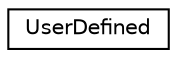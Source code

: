 digraph "Graphical Class Hierarchy"
{
  edge [fontname="Helvetica",fontsize="10",labelfontname="Helvetica",labelfontsize="10"];
  node [fontname="Helvetica",fontsize="10",shape=record];
  rankdir="LR";
  Node0 [label="UserDefined",height=0.2,width=0.4,color="black", fillcolor="white", style="filled",URL="$struct_user_defined.html"];
}
